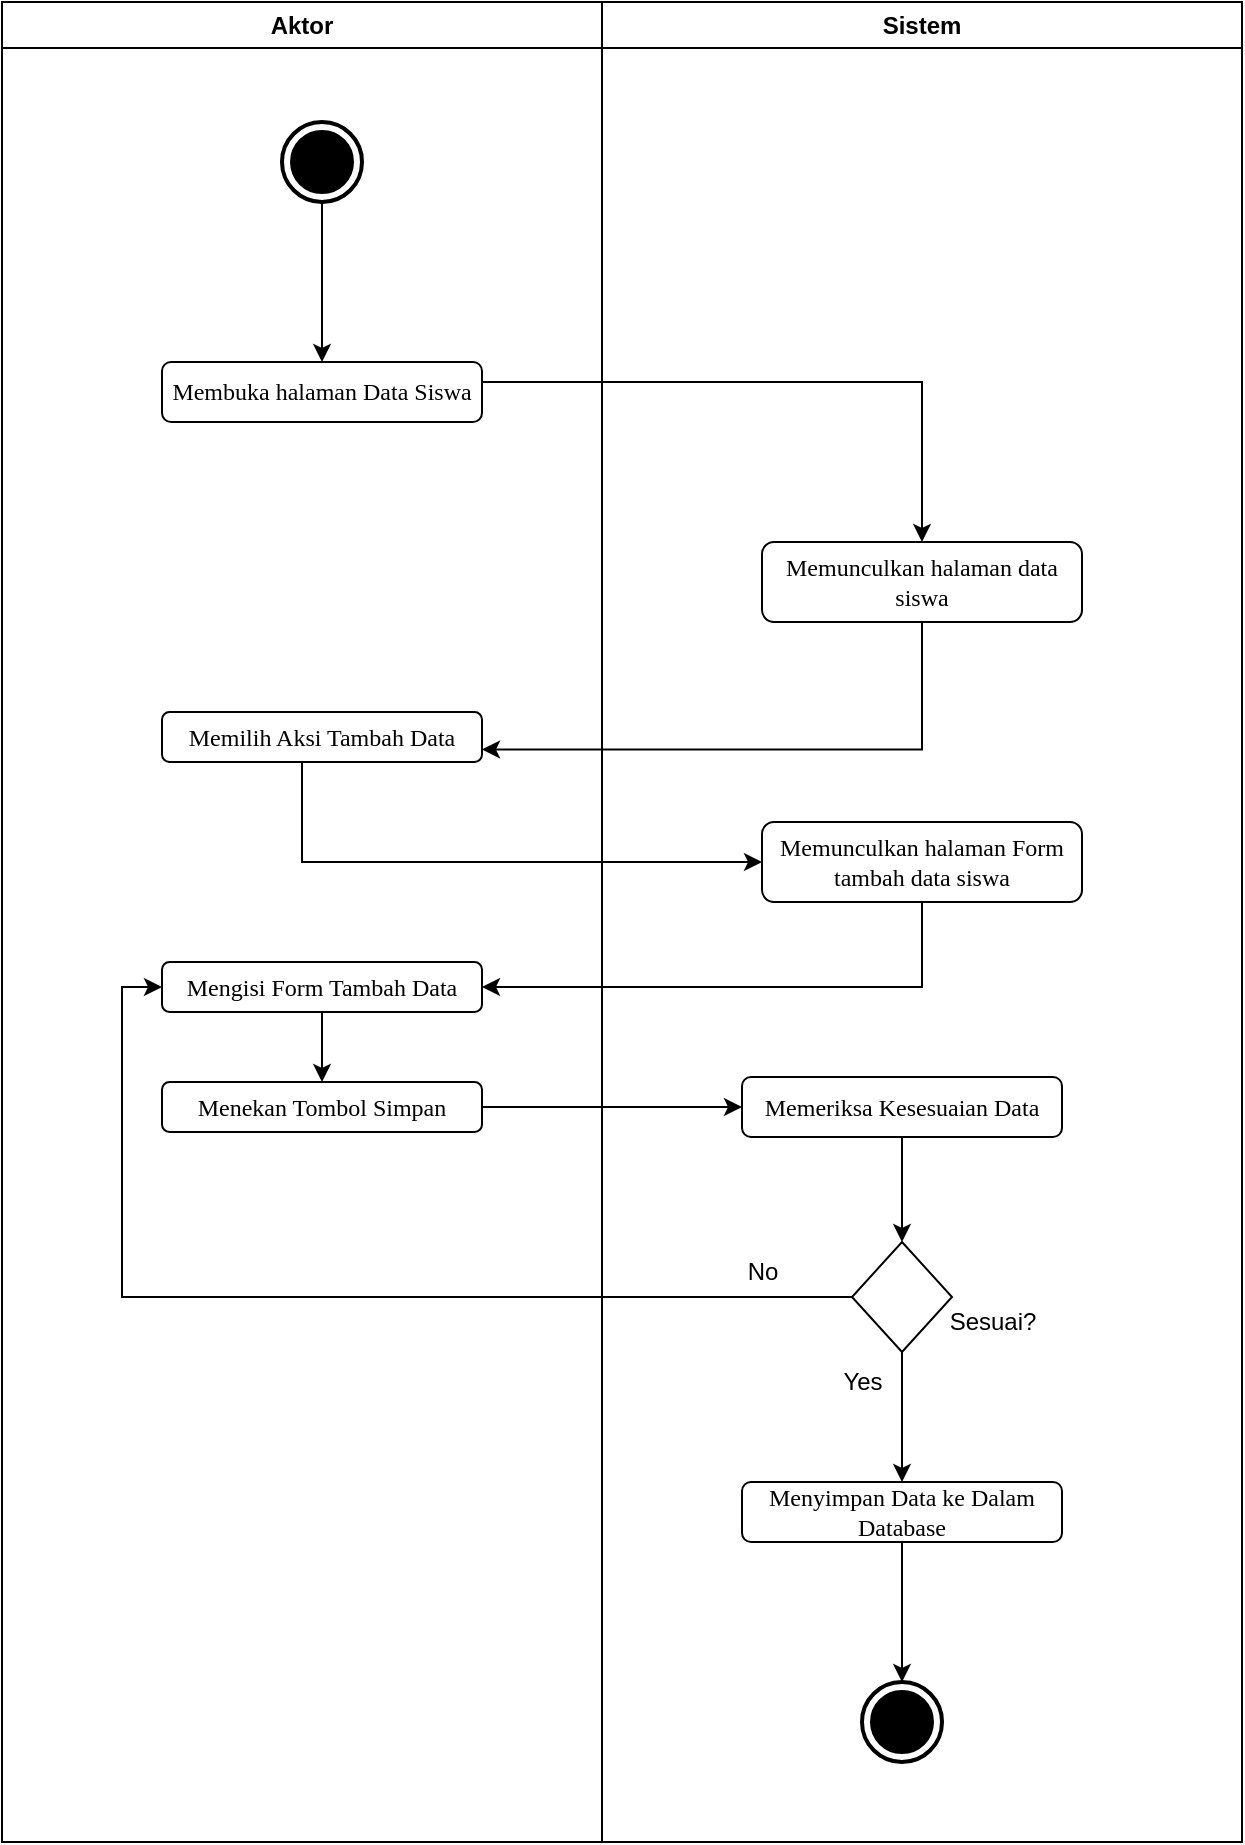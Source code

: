 <mxfile version="21.6.5" type="github">
  <diagram name="Halaman-1" id="WZwYTxQZ62GVEPXByZ4f">
    <mxGraphModel dx="1395" dy="637" grid="1" gridSize="10" guides="1" tooltips="1" connect="1" arrows="1" fold="1" page="1" pageScale="1" pageWidth="827" pageHeight="1169" math="0" shadow="0">
      <root>
        <mxCell id="0" />
        <mxCell id="1" parent="0" />
        <mxCell id="8YEIcrm1U49gilhgdz57-1" value="Aktor" style="swimlane;whiteSpace=wrap;html=1;" vertex="1" parent="1">
          <mxGeometry x="80" y="60" width="300" height="920" as="geometry" />
        </mxCell>
        <mxCell id="8YEIcrm1U49gilhgdz57-34" style="edgeStyle=orthogonalEdgeStyle;rounded=0;orthogonalLoop=1;jettySize=auto;html=1;entryX=0.5;entryY=0;entryDx=0;entryDy=0;" edge="1" parent="8YEIcrm1U49gilhgdz57-1" source="8YEIcrm1U49gilhgdz57-4" target="8YEIcrm1U49gilhgdz57-6">
          <mxGeometry relative="1" as="geometry" />
        </mxCell>
        <mxCell id="8YEIcrm1U49gilhgdz57-4" value="" style="html=1;shape=mxgraph.sysml.actFinal;strokeWidth=2;verticalLabelPosition=bottom;verticalAlignment=top;" vertex="1" parent="8YEIcrm1U49gilhgdz57-1">
          <mxGeometry x="140" y="60" width="40" height="40" as="geometry" />
        </mxCell>
        <mxCell id="8YEIcrm1U49gilhgdz57-6" value="&lt;font face=&quot;Times New Roman&quot;&gt;Membuka halaman Data Siswa&lt;/font&gt;" style="shape=rect;html=1;rounded=1;whiteSpace=wrap;align=center;" vertex="1" parent="8YEIcrm1U49gilhgdz57-1">
          <mxGeometry x="80" y="180" width="160" height="30" as="geometry" />
        </mxCell>
        <mxCell id="8YEIcrm1U49gilhgdz57-16" value="&lt;font face=&quot;Times New Roman&quot;&gt;Memilih Aksi Tambah Data&lt;/font&gt;" style="shape=rect;html=1;rounded=1;whiteSpace=wrap;align=center;" vertex="1" parent="8YEIcrm1U49gilhgdz57-1">
          <mxGeometry x="80" y="355" width="160" height="25" as="geometry" />
        </mxCell>
        <mxCell id="8YEIcrm1U49gilhgdz57-23" style="edgeStyle=orthogonalEdgeStyle;rounded=0;orthogonalLoop=1;jettySize=auto;html=1;" edge="1" parent="8YEIcrm1U49gilhgdz57-1" source="8YEIcrm1U49gilhgdz57-20" target="8YEIcrm1U49gilhgdz57-21">
          <mxGeometry relative="1" as="geometry" />
        </mxCell>
        <mxCell id="8YEIcrm1U49gilhgdz57-20" value="&lt;font face=&quot;Times New Roman&quot;&gt;Mengisi Form Tambah Data&lt;/font&gt;" style="shape=rect;html=1;rounded=1;whiteSpace=wrap;align=center;" vertex="1" parent="8YEIcrm1U49gilhgdz57-1">
          <mxGeometry x="80" y="480" width="160" height="25" as="geometry" />
        </mxCell>
        <mxCell id="8YEIcrm1U49gilhgdz57-21" value="&lt;font face=&quot;Times New Roman&quot;&gt;Menekan Tombol Simpan&lt;/font&gt;" style="shape=rect;html=1;rounded=1;whiteSpace=wrap;align=center;" vertex="1" parent="8YEIcrm1U49gilhgdz57-1">
          <mxGeometry x="80" y="540" width="160" height="25" as="geometry" />
        </mxCell>
        <mxCell id="8YEIcrm1U49gilhgdz57-3" value="Sistem" style="swimlane;whiteSpace=wrap;html=1;" vertex="1" parent="1">
          <mxGeometry x="380" y="60" width="320" height="920" as="geometry" />
        </mxCell>
        <mxCell id="8YEIcrm1U49gilhgdz57-14" value="&lt;font face=&quot;Times New Roman&quot;&gt;Memunculkan halaman data siswa&lt;/font&gt;" style="shape=rect;html=1;rounded=1;whiteSpace=wrap;align=center;" vertex="1" parent="8YEIcrm1U49gilhgdz57-3">
          <mxGeometry x="80" y="270" width="160" height="40" as="geometry" />
        </mxCell>
        <mxCell id="8YEIcrm1U49gilhgdz57-17" value="&lt;font face=&quot;Times New Roman&quot;&gt;Memunculkan halaman Form tambah data siswa&lt;/font&gt;" style="shape=rect;html=1;rounded=1;whiteSpace=wrap;align=center;" vertex="1" parent="8YEIcrm1U49gilhgdz57-3">
          <mxGeometry x="80" y="410" width="160" height="40" as="geometry" />
        </mxCell>
        <mxCell id="8YEIcrm1U49gilhgdz57-27" style="edgeStyle=orthogonalEdgeStyle;rounded=0;orthogonalLoop=1;jettySize=auto;html=1;entryX=0.5;entryY=0;entryDx=0;entryDy=0;" edge="1" parent="8YEIcrm1U49gilhgdz57-3" source="8YEIcrm1U49gilhgdz57-24" target="8YEIcrm1U49gilhgdz57-26">
          <mxGeometry relative="1" as="geometry" />
        </mxCell>
        <mxCell id="8YEIcrm1U49gilhgdz57-24" value="&lt;font face=&quot;Times New Roman&quot;&gt;Memeriksa Kesesuaian Data&lt;/font&gt;" style="shape=rect;html=1;rounded=1;whiteSpace=wrap;align=center;" vertex="1" parent="8YEIcrm1U49gilhgdz57-3">
          <mxGeometry x="70" y="537.5" width="160" height="30" as="geometry" />
        </mxCell>
        <mxCell id="8YEIcrm1U49gilhgdz57-32" style="edgeStyle=orthogonalEdgeStyle;rounded=0;orthogonalLoop=1;jettySize=auto;html=1;entryX=0.5;entryY=0;entryDx=0;entryDy=0;" edge="1" parent="8YEIcrm1U49gilhgdz57-3" source="8YEIcrm1U49gilhgdz57-26" target="8YEIcrm1U49gilhgdz57-31">
          <mxGeometry relative="1" as="geometry" />
        </mxCell>
        <mxCell id="8YEIcrm1U49gilhgdz57-26" value="" style="rhombus;whiteSpace=wrap;html=1;" vertex="1" parent="8YEIcrm1U49gilhgdz57-3">
          <mxGeometry x="125" y="620" width="50" height="55" as="geometry" />
        </mxCell>
        <mxCell id="8YEIcrm1U49gilhgdz57-28" value="Sesuai?" style="text;html=1;align=center;verticalAlign=middle;resizable=0;points=[];autosize=1;strokeColor=none;fillColor=none;" vertex="1" parent="8YEIcrm1U49gilhgdz57-3">
          <mxGeometry x="160" y="645" width="70" height="30" as="geometry" />
        </mxCell>
        <mxCell id="8YEIcrm1U49gilhgdz57-30" value="No" style="text;html=1;align=center;verticalAlign=middle;resizable=0;points=[];autosize=1;strokeColor=none;fillColor=none;" vertex="1" parent="8YEIcrm1U49gilhgdz57-3">
          <mxGeometry x="60" y="620" width="40" height="30" as="geometry" />
        </mxCell>
        <mxCell id="8YEIcrm1U49gilhgdz57-36" style="edgeStyle=orthogonalEdgeStyle;rounded=0;orthogonalLoop=1;jettySize=auto;html=1;entryX=0.5;entryY=0;entryDx=0;entryDy=0;entryPerimeter=0;" edge="1" parent="8YEIcrm1U49gilhgdz57-3" source="8YEIcrm1U49gilhgdz57-31" target="8YEIcrm1U49gilhgdz57-35">
          <mxGeometry relative="1" as="geometry" />
        </mxCell>
        <mxCell id="8YEIcrm1U49gilhgdz57-31" value="&lt;font face=&quot;Times New Roman&quot;&gt;Menyimpan Data ke Dalam Database&lt;/font&gt;" style="shape=rect;html=1;rounded=1;whiteSpace=wrap;align=center;" vertex="1" parent="8YEIcrm1U49gilhgdz57-3">
          <mxGeometry x="70" y="740" width="160" height="30" as="geometry" />
        </mxCell>
        <mxCell id="8YEIcrm1U49gilhgdz57-33" value="Yes" style="text;html=1;align=center;verticalAlign=middle;resizable=0;points=[];autosize=1;strokeColor=none;fillColor=none;" vertex="1" parent="8YEIcrm1U49gilhgdz57-3">
          <mxGeometry x="110" y="675" width="40" height="30" as="geometry" />
        </mxCell>
        <mxCell id="8YEIcrm1U49gilhgdz57-35" value="" style="html=1;shape=mxgraph.sysml.actFinal;strokeWidth=2;verticalLabelPosition=bottom;verticalAlignment=top;" vertex="1" parent="8YEIcrm1U49gilhgdz57-3">
          <mxGeometry x="130" y="840" width="40" height="40" as="geometry" />
        </mxCell>
        <mxCell id="8YEIcrm1U49gilhgdz57-15" style="edgeStyle=orthogonalEdgeStyle;rounded=0;orthogonalLoop=1;jettySize=auto;html=1;entryX=0.5;entryY=0;entryDx=0;entryDy=0;" edge="1" parent="1" source="8YEIcrm1U49gilhgdz57-6" target="8YEIcrm1U49gilhgdz57-14">
          <mxGeometry relative="1" as="geometry">
            <Array as="points">
              <mxPoint x="540" y="250" />
            </Array>
          </mxGeometry>
        </mxCell>
        <mxCell id="8YEIcrm1U49gilhgdz57-18" style="edgeStyle=orthogonalEdgeStyle;rounded=0;orthogonalLoop=1;jettySize=auto;html=1;entryX=0;entryY=0.5;entryDx=0;entryDy=0;" edge="1" parent="1" source="8YEIcrm1U49gilhgdz57-16" target="8YEIcrm1U49gilhgdz57-17">
          <mxGeometry relative="1" as="geometry">
            <Array as="points">
              <mxPoint x="230" y="490" />
            </Array>
          </mxGeometry>
        </mxCell>
        <mxCell id="8YEIcrm1U49gilhgdz57-19" style="edgeStyle=orthogonalEdgeStyle;rounded=0;orthogonalLoop=1;jettySize=auto;html=1;entryX=1;entryY=0.75;entryDx=0;entryDy=0;" edge="1" parent="1" source="8YEIcrm1U49gilhgdz57-14" target="8YEIcrm1U49gilhgdz57-16">
          <mxGeometry relative="1" as="geometry">
            <Array as="points">
              <mxPoint x="540" y="434" />
            </Array>
          </mxGeometry>
        </mxCell>
        <mxCell id="8YEIcrm1U49gilhgdz57-22" style="edgeStyle=orthogonalEdgeStyle;rounded=0;orthogonalLoop=1;jettySize=auto;html=1;entryX=1;entryY=0.5;entryDx=0;entryDy=0;" edge="1" parent="1" source="8YEIcrm1U49gilhgdz57-17" target="8YEIcrm1U49gilhgdz57-20">
          <mxGeometry relative="1" as="geometry">
            <Array as="points">
              <mxPoint x="540" y="553" />
            </Array>
          </mxGeometry>
        </mxCell>
        <mxCell id="8YEIcrm1U49gilhgdz57-25" style="edgeStyle=orthogonalEdgeStyle;rounded=0;orthogonalLoop=1;jettySize=auto;html=1;entryX=0;entryY=0.5;entryDx=0;entryDy=0;" edge="1" parent="1" source="8YEIcrm1U49gilhgdz57-21" target="8YEIcrm1U49gilhgdz57-24">
          <mxGeometry relative="1" as="geometry" />
        </mxCell>
        <mxCell id="8YEIcrm1U49gilhgdz57-37" style="edgeStyle=orthogonalEdgeStyle;rounded=0;orthogonalLoop=1;jettySize=auto;html=1;entryX=0;entryY=0.5;entryDx=0;entryDy=0;" edge="1" parent="1" source="8YEIcrm1U49gilhgdz57-26" target="8YEIcrm1U49gilhgdz57-20">
          <mxGeometry relative="1" as="geometry" />
        </mxCell>
      </root>
    </mxGraphModel>
  </diagram>
</mxfile>
